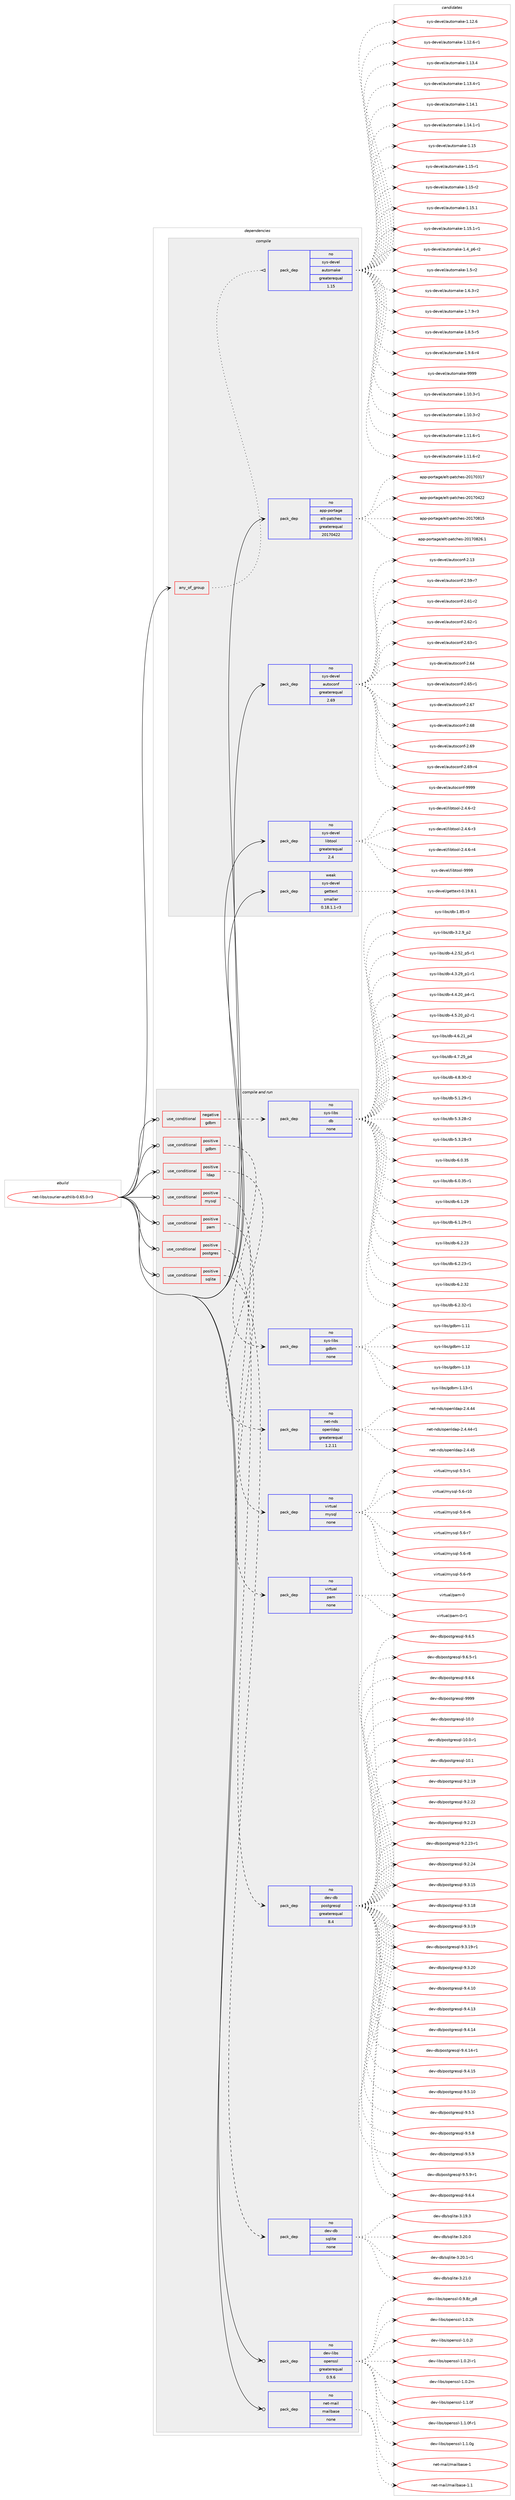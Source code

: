 digraph prolog {

# *************
# Graph options
# *************

newrank=true;
concentrate=true;
compound=true;
graph [rankdir=LR,fontname=Helvetica,fontsize=10,ranksep=1.5];#, ranksep=2.5, nodesep=0.2];
edge  [arrowhead=vee];
node  [fontname=Helvetica,fontsize=10];

# **********
# The ebuild
# **********

subgraph cluster_leftcol {
color=gray;
rank=same;
label=<<i>ebuild</i>>;
id [label="net-libs/courier-authlib-0.65.0-r3", color=red, width=4, href="../net-libs/courier-authlib-0.65.0-r3.svg"];
}

# ****************
# The dependencies
# ****************

subgraph cluster_midcol {
color=gray;
label=<<i>dependencies</i>>;
subgraph cluster_compile {
fillcolor="#eeeeee";
style=filled;
label=<<i>compile</i>>;
subgraph any6713 {
dependency415618 [label=<<TABLE BORDER="0" CELLBORDER="1" CELLSPACING="0" CELLPADDING="4"><TR><TD CELLPADDING="10">any_of_group</TD></TR></TABLE>>, shape=none, color=red];subgraph pack305849 {
dependency415619 [label=<<TABLE BORDER="0" CELLBORDER="1" CELLSPACING="0" CELLPADDING="4" WIDTH="220"><TR><TD ROWSPAN="6" CELLPADDING="30">pack_dep</TD></TR><TR><TD WIDTH="110">no</TD></TR><TR><TD>sys-devel</TD></TR><TR><TD>automake</TD></TR><TR><TD>greaterequal</TD></TR><TR><TD>1.15</TD></TR></TABLE>>, shape=none, color=blue];
}
dependency415618:e -> dependency415619:w [weight=20,style="dotted",arrowhead="oinv"];
}
id:e -> dependency415618:w [weight=20,style="solid",arrowhead="vee"];
subgraph pack305850 {
dependency415620 [label=<<TABLE BORDER="0" CELLBORDER="1" CELLSPACING="0" CELLPADDING="4" WIDTH="220"><TR><TD ROWSPAN="6" CELLPADDING="30">pack_dep</TD></TR><TR><TD WIDTH="110">no</TD></TR><TR><TD>app-portage</TD></TR><TR><TD>elt-patches</TD></TR><TR><TD>greaterequal</TD></TR><TR><TD>20170422</TD></TR></TABLE>>, shape=none, color=blue];
}
id:e -> dependency415620:w [weight=20,style="solid",arrowhead="vee"];
subgraph pack305851 {
dependency415621 [label=<<TABLE BORDER="0" CELLBORDER="1" CELLSPACING="0" CELLPADDING="4" WIDTH="220"><TR><TD ROWSPAN="6" CELLPADDING="30">pack_dep</TD></TR><TR><TD WIDTH="110">no</TD></TR><TR><TD>sys-devel</TD></TR><TR><TD>autoconf</TD></TR><TR><TD>greaterequal</TD></TR><TR><TD>2.69</TD></TR></TABLE>>, shape=none, color=blue];
}
id:e -> dependency415621:w [weight=20,style="solid",arrowhead="vee"];
subgraph pack305852 {
dependency415622 [label=<<TABLE BORDER="0" CELLBORDER="1" CELLSPACING="0" CELLPADDING="4" WIDTH="220"><TR><TD ROWSPAN="6" CELLPADDING="30">pack_dep</TD></TR><TR><TD WIDTH="110">no</TD></TR><TR><TD>sys-devel</TD></TR><TR><TD>libtool</TD></TR><TR><TD>greaterequal</TD></TR><TR><TD>2.4</TD></TR></TABLE>>, shape=none, color=blue];
}
id:e -> dependency415622:w [weight=20,style="solid",arrowhead="vee"];
subgraph pack305853 {
dependency415623 [label=<<TABLE BORDER="0" CELLBORDER="1" CELLSPACING="0" CELLPADDING="4" WIDTH="220"><TR><TD ROWSPAN="6" CELLPADDING="30">pack_dep</TD></TR><TR><TD WIDTH="110">weak</TD></TR><TR><TD>sys-devel</TD></TR><TR><TD>gettext</TD></TR><TR><TD>smaller</TD></TR><TR><TD>0.18.1.1-r3</TD></TR></TABLE>>, shape=none, color=blue];
}
id:e -> dependency415623:w [weight=20,style="solid",arrowhead="vee"];
}
subgraph cluster_compileandrun {
fillcolor="#eeeeee";
style=filled;
label=<<i>compile and run</i>>;
subgraph cond102864 {
dependency415624 [label=<<TABLE BORDER="0" CELLBORDER="1" CELLSPACING="0" CELLPADDING="4"><TR><TD ROWSPAN="3" CELLPADDING="10">use_conditional</TD></TR><TR><TD>negative</TD></TR><TR><TD>gdbm</TD></TR></TABLE>>, shape=none, color=red];
subgraph pack305854 {
dependency415625 [label=<<TABLE BORDER="0" CELLBORDER="1" CELLSPACING="0" CELLPADDING="4" WIDTH="220"><TR><TD ROWSPAN="6" CELLPADDING="30">pack_dep</TD></TR><TR><TD WIDTH="110">no</TD></TR><TR><TD>sys-libs</TD></TR><TR><TD>db</TD></TR><TR><TD>none</TD></TR><TR><TD></TD></TR></TABLE>>, shape=none, color=blue];
}
dependency415624:e -> dependency415625:w [weight=20,style="dashed",arrowhead="vee"];
}
id:e -> dependency415624:w [weight=20,style="solid",arrowhead="odotvee"];
subgraph cond102865 {
dependency415626 [label=<<TABLE BORDER="0" CELLBORDER="1" CELLSPACING="0" CELLPADDING="4"><TR><TD ROWSPAN="3" CELLPADDING="10">use_conditional</TD></TR><TR><TD>positive</TD></TR><TR><TD>gdbm</TD></TR></TABLE>>, shape=none, color=red];
subgraph pack305855 {
dependency415627 [label=<<TABLE BORDER="0" CELLBORDER="1" CELLSPACING="0" CELLPADDING="4" WIDTH="220"><TR><TD ROWSPAN="6" CELLPADDING="30">pack_dep</TD></TR><TR><TD WIDTH="110">no</TD></TR><TR><TD>sys-libs</TD></TR><TR><TD>gdbm</TD></TR><TR><TD>none</TD></TR><TR><TD></TD></TR></TABLE>>, shape=none, color=blue];
}
dependency415626:e -> dependency415627:w [weight=20,style="dashed",arrowhead="vee"];
}
id:e -> dependency415626:w [weight=20,style="solid",arrowhead="odotvee"];
subgraph cond102866 {
dependency415628 [label=<<TABLE BORDER="0" CELLBORDER="1" CELLSPACING="0" CELLPADDING="4"><TR><TD ROWSPAN="3" CELLPADDING="10">use_conditional</TD></TR><TR><TD>positive</TD></TR><TR><TD>ldap</TD></TR></TABLE>>, shape=none, color=red];
subgraph pack305856 {
dependency415629 [label=<<TABLE BORDER="0" CELLBORDER="1" CELLSPACING="0" CELLPADDING="4" WIDTH="220"><TR><TD ROWSPAN="6" CELLPADDING="30">pack_dep</TD></TR><TR><TD WIDTH="110">no</TD></TR><TR><TD>net-nds</TD></TR><TR><TD>openldap</TD></TR><TR><TD>greaterequal</TD></TR><TR><TD>1.2.11</TD></TR></TABLE>>, shape=none, color=blue];
}
dependency415628:e -> dependency415629:w [weight=20,style="dashed",arrowhead="vee"];
}
id:e -> dependency415628:w [weight=20,style="solid",arrowhead="odotvee"];
subgraph cond102867 {
dependency415630 [label=<<TABLE BORDER="0" CELLBORDER="1" CELLSPACING="0" CELLPADDING="4"><TR><TD ROWSPAN="3" CELLPADDING="10">use_conditional</TD></TR><TR><TD>positive</TD></TR><TR><TD>mysql</TD></TR></TABLE>>, shape=none, color=red];
subgraph pack305857 {
dependency415631 [label=<<TABLE BORDER="0" CELLBORDER="1" CELLSPACING="0" CELLPADDING="4" WIDTH="220"><TR><TD ROWSPAN="6" CELLPADDING="30">pack_dep</TD></TR><TR><TD WIDTH="110">no</TD></TR><TR><TD>virtual</TD></TR><TR><TD>mysql</TD></TR><TR><TD>none</TD></TR><TR><TD></TD></TR></TABLE>>, shape=none, color=blue];
}
dependency415630:e -> dependency415631:w [weight=20,style="dashed",arrowhead="vee"];
}
id:e -> dependency415630:w [weight=20,style="solid",arrowhead="odotvee"];
subgraph cond102868 {
dependency415632 [label=<<TABLE BORDER="0" CELLBORDER="1" CELLSPACING="0" CELLPADDING="4"><TR><TD ROWSPAN="3" CELLPADDING="10">use_conditional</TD></TR><TR><TD>positive</TD></TR><TR><TD>pam</TD></TR></TABLE>>, shape=none, color=red];
subgraph pack305858 {
dependency415633 [label=<<TABLE BORDER="0" CELLBORDER="1" CELLSPACING="0" CELLPADDING="4" WIDTH="220"><TR><TD ROWSPAN="6" CELLPADDING="30">pack_dep</TD></TR><TR><TD WIDTH="110">no</TD></TR><TR><TD>virtual</TD></TR><TR><TD>pam</TD></TR><TR><TD>none</TD></TR><TR><TD></TD></TR></TABLE>>, shape=none, color=blue];
}
dependency415632:e -> dependency415633:w [weight=20,style="dashed",arrowhead="vee"];
}
id:e -> dependency415632:w [weight=20,style="solid",arrowhead="odotvee"];
subgraph cond102869 {
dependency415634 [label=<<TABLE BORDER="0" CELLBORDER="1" CELLSPACING="0" CELLPADDING="4"><TR><TD ROWSPAN="3" CELLPADDING="10">use_conditional</TD></TR><TR><TD>positive</TD></TR><TR><TD>postgres</TD></TR></TABLE>>, shape=none, color=red];
subgraph pack305859 {
dependency415635 [label=<<TABLE BORDER="0" CELLBORDER="1" CELLSPACING="0" CELLPADDING="4" WIDTH="220"><TR><TD ROWSPAN="6" CELLPADDING="30">pack_dep</TD></TR><TR><TD WIDTH="110">no</TD></TR><TR><TD>dev-db</TD></TR><TR><TD>postgresql</TD></TR><TR><TD>greaterequal</TD></TR><TR><TD>8.4</TD></TR></TABLE>>, shape=none, color=blue];
}
dependency415634:e -> dependency415635:w [weight=20,style="dashed",arrowhead="vee"];
}
id:e -> dependency415634:w [weight=20,style="solid",arrowhead="odotvee"];
subgraph cond102870 {
dependency415636 [label=<<TABLE BORDER="0" CELLBORDER="1" CELLSPACING="0" CELLPADDING="4"><TR><TD ROWSPAN="3" CELLPADDING="10">use_conditional</TD></TR><TR><TD>positive</TD></TR><TR><TD>sqlite</TD></TR></TABLE>>, shape=none, color=red];
subgraph pack305860 {
dependency415637 [label=<<TABLE BORDER="0" CELLBORDER="1" CELLSPACING="0" CELLPADDING="4" WIDTH="220"><TR><TD ROWSPAN="6" CELLPADDING="30">pack_dep</TD></TR><TR><TD WIDTH="110">no</TD></TR><TR><TD>dev-db</TD></TR><TR><TD>sqlite</TD></TR><TR><TD>none</TD></TR><TR><TD></TD></TR></TABLE>>, shape=none, color=blue];
}
dependency415636:e -> dependency415637:w [weight=20,style="dashed",arrowhead="vee"];
}
id:e -> dependency415636:w [weight=20,style="solid",arrowhead="odotvee"];
subgraph pack305861 {
dependency415638 [label=<<TABLE BORDER="0" CELLBORDER="1" CELLSPACING="0" CELLPADDING="4" WIDTH="220"><TR><TD ROWSPAN="6" CELLPADDING="30">pack_dep</TD></TR><TR><TD WIDTH="110">no</TD></TR><TR><TD>dev-libs</TD></TR><TR><TD>openssl</TD></TR><TR><TD>greaterequal</TD></TR><TR><TD>0.9.6</TD></TR></TABLE>>, shape=none, color=blue];
}
id:e -> dependency415638:w [weight=20,style="solid",arrowhead="odotvee"];
subgraph pack305862 {
dependency415639 [label=<<TABLE BORDER="0" CELLBORDER="1" CELLSPACING="0" CELLPADDING="4" WIDTH="220"><TR><TD ROWSPAN="6" CELLPADDING="30">pack_dep</TD></TR><TR><TD WIDTH="110">no</TD></TR><TR><TD>net-mail</TD></TR><TR><TD>mailbase</TD></TR><TR><TD>none</TD></TR><TR><TD></TD></TR></TABLE>>, shape=none, color=blue];
}
id:e -> dependency415639:w [weight=20,style="solid",arrowhead="odotvee"];
}
subgraph cluster_run {
fillcolor="#eeeeee";
style=filled;
label=<<i>run</i>>;
}
}

# **************
# The candidates
# **************

subgraph cluster_choices {
rank=same;
color=gray;
label=<<i>candidates</i>>;

subgraph choice305849 {
color=black;
nodesep=1;
choice11512111545100101118101108479711711611110997107101454946494846514511449 [label="sys-devel/automake-1.10.3-r1", color=red, width=4,href="../sys-devel/automake-1.10.3-r1.svg"];
choice11512111545100101118101108479711711611110997107101454946494846514511450 [label="sys-devel/automake-1.10.3-r2", color=red, width=4,href="../sys-devel/automake-1.10.3-r2.svg"];
choice11512111545100101118101108479711711611110997107101454946494946544511449 [label="sys-devel/automake-1.11.6-r1", color=red, width=4,href="../sys-devel/automake-1.11.6-r1.svg"];
choice11512111545100101118101108479711711611110997107101454946494946544511450 [label="sys-devel/automake-1.11.6-r2", color=red, width=4,href="../sys-devel/automake-1.11.6-r2.svg"];
choice1151211154510010111810110847971171161111099710710145494649504654 [label="sys-devel/automake-1.12.6", color=red, width=4,href="../sys-devel/automake-1.12.6.svg"];
choice11512111545100101118101108479711711611110997107101454946495046544511449 [label="sys-devel/automake-1.12.6-r1", color=red, width=4,href="../sys-devel/automake-1.12.6-r1.svg"];
choice1151211154510010111810110847971171161111099710710145494649514652 [label="sys-devel/automake-1.13.4", color=red, width=4,href="../sys-devel/automake-1.13.4.svg"];
choice11512111545100101118101108479711711611110997107101454946495146524511449 [label="sys-devel/automake-1.13.4-r1", color=red, width=4,href="../sys-devel/automake-1.13.4-r1.svg"];
choice1151211154510010111810110847971171161111099710710145494649524649 [label="sys-devel/automake-1.14.1", color=red, width=4,href="../sys-devel/automake-1.14.1.svg"];
choice11512111545100101118101108479711711611110997107101454946495246494511449 [label="sys-devel/automake-1.14.1-r1", color=red, width=4,href="../sys-devel/automake-1.14.1-r1.svg"];
choice115121115451001011181011084797117116111109971071014549464953 [label="sys-devel/automake-1.15", color=red, width=4,href="../sys-devel/automake-1.15.svg"];
choice1151211154510010111810110847971171161111099710710145494649534511449 [label="sys-devel/automake-1.15-r1", color=red, width=4,href="../sys-devel/automake-1.15-r1.svg"];
choice1151211154510010111810110847971171161111099710710145494649534511450 [label="sys-devel/automake-1.15-r2", color=red, width=4,href="../sys-devel/automake-1.15-r2.svg"];
choice1151211154510010111810110847971171161111099710710145494649534649 [label="sys-devel/automake-1.15.1", color=red, width=4,href="../sys-devel/automake-1.15.1.svg"];
choice11512111545100101118101108479711711611110997107101454946495346494511449 [label="sys-devel/automake-1.15.1-r1", color=red, width=4,href="../sys-devel/automake-1.15.1-r1.svg"];
choice115121115451001011181011084797117116111109971071014549465295112544511450 [label="sys-devel/automake-1.4_p6-r2", color=red, width=4,href="../sys-devel/automake-1.4_p6-r2.svg"];
choice11512111545100101118101108479711711611110997107101454946534511450 [label="sys-devel/automake-1.5-r2", color=red, width=4,href="../sys-devel/automake-1.5-r2.svg"];
choice115121115451001011181011084797117116111109971071014549465446514511450 [label="sys-devel/automake-1.6.3-r2", color=red, width=4,href="../sys-devel/automake-1.6.3-r2.svg"];
choice115121115451001011181011084797117116111109971071014549465546574511451 [label="sys-devel/automake-1.7.9-r3", color=red, width=4,href="../sys-devel/automake-1.7.9-r3.svg"];
choice115121115451001011181011084797117116111109971071014549465646534511453 [label="sys-devel/automake-1.8.5-r5", color=red, width=4,href="../sys-devel/automake-1.8.5-r5.svg"];
choice115121115451001011181011084797117116111109971071014549465746544511452 [label="sys-devel/automake-1.9.6-r4", color=red, width=4,href="../sys-devel/automake-1.9.6-r4.svg"];
choice115121115451001011181011084797117116111109971071014557575757 [label="sys-devel/automake-9999", color=red, width=4,href="../sys-devel/automake-9999.svg"];
dependency415619:e -> choice11512111545100101118101108479711711611110997107101454946494846514511449:w [style=dotted,weight="100"];
dependency415619:e -> choice11512111545100101118101108479711711611110997107101454946494846514511450:w [style=dotted,weight="100"];
dependency415619:e -> choice11512111545100101118101108479711711611110997107101454946494946544511449:w [style=dotted,weight="100"];
dependency415619:e -> choice11512111545100101118101108479711711611110997107101454946494946544511450:w [style=dotted,weight="100"];
dependency415619:e -> choice1151211154510010111810110847971171161111099710710145494649504654:w [style=dotted,weight="100"];
dependency415619:e -> choice11512111545100101118101108479711711611110997107101454946495046544511449:w [style=dotted,weight="100"];
dependency415619:e -> choice1151211154510010111810110847971171161111099710710145494649514652:w [style=dotted,weight="100"];
dependency415619:e -> choice11512111545100101118101108479711711611110997107101454946495146524511449:w [style=dotted,weight="100"];
dependency415619:e -> choice1151211154510010111810110847971171161111099710710145494649524649:w [style=dotted,weight="100"];
dependency415619:e -> choice11512111545100101118101108479711711611110997107101454946495246494511449:w [style=dotted,weight="100"];
dependency415619:e -> choice115121115451001011181011084797117116111109971071014549464953:w [style=dotted,weight="100"];
dependency415619:e -> choice1151211154510010111810110847971171161111099710710145494649534511449:w [style=dotted,weight="100"];
dependency415619:e -> choice1151211154510010111810110847971171161111099710710145494649534511450:w [style=dotted,weight="100"];
dependency415619:e -> choice1151211154510010111810110847971171161111099710710145494649534649:w [style=dotted,weight="100"];
dependency415619:e -> choice11512111545100101118101108479711711611110997107101454946495346494511449:w [style=dotted,weight="100"];
dependency415619:e -> choice115121115451001011181011084797117116111109971071014549465295112544511450:w [style=dotted,weight="100"];
dependency415619:e -> choice11512111545100101118101108479711711611110997107101454946534511450:w [style=dotted,weight="100"];
dependency415619:e -> choice115121115451001011181011084797117116111109971071014549465446514511450:w [style=dotted,weight="100"];
dependency415619:e -> choice115121115451001011181011084797117116111109971071014549465546574511451:w [style=dotted,weight="100"];
dependency415619:e -> choice115121115451001011181011084797117116111109971071014549465646534511453:w [style=dotted,weight="100"];
dependency415619:e -> choice115121115451001011181011084797117116111109971071014549465746544511452:w [style=dotted,weight="100"];
dependency415619:e -> choice115121115451001011181011084797117116111109971071014557575757:w [style=dotted,weight="100"];
}
subgraph choice305850 {
color=black;
nodesep=1;
choice97112112451121111141169710310147101108116451129711699104101115455048495548514955 [label="app-portage/elt-patches-20170317", color=red, width=4,href="../app-portage/elt-patches-20170317.svg"];
choice97112112451121111141169710310147101108116451129711699104101115455048495548525050 [label="app-portage/elt-patches-20170422", color=red, width=4,href="../app-portage/elt-patches-20170422.svg"];
choice97112112451121111141169710310147101108116451129711699104101115455048495548564953 [label="app-portage/elt-patches-20170815", color=red, width=4,href="../app-portage/elt-patches-20170815.svg"];
choice971121124511211111411697103101471011081164511297116991041011154550484955485650544649 [label="app-portage/elt-patches-20170826.1", color=red, width=4,href="../app-portage/elt-patches-20170826.1.svg"];
dependency415620:e -> choice97112112451121111141169710310147101108116451129711699104101115455048495548514955:w [style=dotted,weight="100"];
dependency415620:e -> choice97112112451121111141169710310147101108116451129711699104101115455048495548525050:w [style=dotted,weight="100"];
dependency415620:e -> choice97112112451121111141169710310147101108116451129711699104101115455048495548564953:w [style=dotted,weight="100"];
dependency415620:e -> choice971121124511211111411697103101471011081164511297116991041011154550484955485650544649:w [style=dotted,weight="100"];
}
subgraph choice305851 {
color=black;
nodesep=1;
choice115121115451001011181011084797117116111991111101024550464951 [label="sys-devel/autoconf-2.13", color=red, width=4,href="../sys-devel/autoconf-2.13.svg"];
choice1151211154510010111810110847971171161119911111010245504653574511455 [label="sys-devel/autoconf-2.59-r7", color=red, width=4,href="../sys-devel/autoconf-2.59-r7.svg"];
choice1151211154510010111810110847971171161119911111010245504654494511450 [label="sys-devel/autoconf-2.61-r2", color=red, width=4,href="../sys-devel/autoconf-2.61-r2.svg"];
choice1151211154510010111810110847971171161119911111010245504654504511449 [label="sys-devel/autoconf-2.62-r1", color=red, width=4,href="../sys-devel/autoconf-2.62-r1.svg"];
choice1151211154510010111810110847971171161119911111010245504654514511449 [label="sys-devel/autoconf-2.63-r1", color=red, width=4,href="../sys-devel/autoconf-2.63-r1.svg"];
choice115121115451001011181011084797117116111991111101024550465452 [label="sys-devel/autoconf-2.64", color=red, width=4,href="../sys-devel/autoconf-2.64.svg"];
choice1151211154510010111810110847971171161119911111010245504654534511449 [label="sys-devel/autoconf-2.65-r1", color=red, width=4,href="../sys-devel/autoconf-2.65-r1.svg"];
choice115121115451001011181011084797117116111991111101024550465455 [label="sys-devel/autoconf-2.67", color=red, width=4,href="../sys-devel/autoconf-2.67.svg"];
choice115121115451001011181011084797117116111991111101024550465456 [label="sys-devel/autoconf-2.68", color=red, width=4,href="../sys-devel/autoconf-2.68.svg"];
choice115121115451001011181011084797117116111991111101024550465457 [label="sys-devel/autoconf-2.69", color=red, width=4,href="../sys-devel/autoconf-2.69.svg"];
choice1151211154510010111810110847971171161119911111010245504654574511452 [label="sys-devel/autoconf-2.69-r4", color=red, width=4,href="../sys-devel/autoconf-2.69-r4.svg"];
choice115121115451001011181011084797117116111991111101024557575757 [label="sys-devel/autoconf-9999", color=red, width=4,href="../sys-devel/autoconf-9999.svg"];
dependency415621:e -> choice115121115451001011181011084797117116111991111101024550464951:w [style=dotted,weight="100"];
dependency415621:e -> choice1151211154510010111810110847971171161119911111010245504653574511455:w [style=dotted,weight="100"];
dependency415621:e -> choice1151211154510010111810110847971171161119911111010245504654494511450:w [style=dotted,weight="100"];
dependency415621:e -> choice1151211154510010111810110847971171161119911111010245504654504511449:w [style=dotted,weight="100"];
dependency415621:e -> choice1151211154510010111810110847971171161119911111010245504654514511449:w [style=dotted,weight="100"];
dependency415621:e -> choice115121115451001011181011084797117116111991111101024550465452:w [style=dotted,weight="100"];
dependency415621:e -> choice1151211154510010111810110847971171161119911111010245504654534511449:w [style=dotted,weight="100"];
dependency415621:e -> choice115121115451001011181011084797117116111991111101024550465455:w [style=dotted,weight="100"];
dependency415621:e -> choice115121115451001011181011084797117116111991111101024550465456:w [style=dotted,weight="100"];
dependency415621:e -> choice115121115451001011181011084797117116111991111101024550465457:w [style=dotted,weight="100"];
dependency415621:e -> choice1151211154510010111810110847971171161119911111010245504654574511452:w [style=dotted,weight="100"];
dependency415621:e -> choice115121115451001011181011084797117116111991111101024557575757:w [style=dotted,weight="100"];
}
subgraph choice305852 {
color=black;
nodesep=1;
choice1151211154510010111810110847108105981161111111084550465246544511450 [label="sys-devel/libtool-2.4.6-r2", color=red, width=4,href="../sys-devel/libtool-2.4.6-r2.svg"];
choice1151211154510010111810110847108105981161111111084550465246544511451 [label="sys-devel/libtool-2.4.6-r3", color=red, width=4,href="../sys-devel/libtool-2.4.6-r3.svg"];
choice1151211154510010111810110847108105981161111111084550465246544511452 [label="sys-devel/libtool-2.4.6-r4", color=red, width=4,href="../sys-devel/libtool-2.4.6-r4.svg"];
choice1151211154510010111810110847108105981161111111084557575757 [label="sys-devel/libtool-9999", color=red, width=4,href="../sys-devel/libtool-9999.svg"];
dependency415622:e -> choice1151211154510010111810110847108105981161111111084550465246544511450:w [style=dotted,weight="100"];
dependency415622:e -> choice1151211154510010111810110847108105981161111111084550465246544511451:w [style=dotted,weight="100"];
dependency415622:e -> choice1151211154510010111810110847108105981161111111084550465246544511452:w [style=dotted,weight="100"];
dependency415622:e -> choice1151211154510010111810110847108105981161111111084557575757:w [style=dotted,weight="100"];
}
subgraph choice305853 {
color=black;
nodesep=1;
choice1151211154510010111810110847103101116116101120116454846495746564649 [label="sys-devel/gettext-0.19.8.1", color=red, width=4,href="../sys-devel/gettext-0.19.8.1.svg"];
dependency415623:e -> choice1151211154510010111810110847103101116116101120116454846495746564649:w [style=dotted,weight="100"];
}
subgraph choice305854 {
color=black;
nodesep=1;
choice1151211154510810598115471009845494656534511451 [label="sys-libs/db-1.85-r3", color=red, width=4,href="../sys-libs/db-1.85-r3.svg"];
choice115121115451081059811547100984551465046579511250 [label="sys-libs/db-3.2.9_p2", color=red, width=4,href="../sys-libs/db-3.2.9_p2.svg"];
choice115121115451081059811547100984552465046535095112534511449 [label="sys-libs/db-4.2.52_p5-r1", color=red, width=4,href="../sys-libs/db-4.2.52_p5-r1.svg"];
choice115121115451081059811547100984552465146505795112494511449 [label="sys-libs/db-4.3.29_p1-r1", color=red, width=4,href="../sys-libs/db-4.3.29_p1-r1.svg"];
choice115121115451081059811547100984552465246504895112524511449 [label="sys-libs/db-4.4.20_p4-r1", color=red, width=4,href="../sys-libs/db-4.4.20_p4-r1.svg"];
choice115121115451081059811547100984552465346504895112504511449 [label="sys-libs/db-4.5.20_p2-r1", color=red, width=4,href="../sys-libs/db-4.5.20_p2-r1.svg"];
choice11512111545108105981154710098455246544650499511252 [label="sys-libs/db-4.6.21_p4", color=red, width=4,href="../sys-libs/db-4.6.21_p4.svg"];
choice11512111545108105981154710098455246554650539511252 [label="sys-libs/db-4.7.25_p4", color=red, width=4,href="../sys-libs/db-4.7.25_p4.svg"];
choice11512111545108105981154710098455246564651484511450 [label="sys-libs/db-4.8.30-r2", color=red, width=4,href="../sys-libs/db-4.8.30-r2.svg"];
choice11512111545108105981154710098455346494650574511449 [label="sys-libs/db-5.1.29-r1", color=red, width=4,href="../sys-libs/db-5.1.29-r1.svg"];
choice11512111545108105981154710098455346514650564511450 [label="sys-libs/db-5.3.28-r2", color=red, width=4,href="../sys-libs/db-5.3.28-r2.svg"];
choice11512111545108105981154710098455346514650564511451 [label="sys-libs/db-5.3.28-r3", color=red, width=4,href="../sys-libs/db-5.3.28-r3.svg"];
choice1151211154510810598115471009845544648465153 [label="sys-libs/db-6.0.35", color=red, width=4,href="../sys-libs/db-6.0.35.svg"];
choice11512111545108105981154710098455446484651534511449 [label="sys-libs/db-6.0.35-r1", color=red, width=4,href="../sys-libs/db-6.0.35-r1.svg"];
choice1151211154510810598115471009845544649465057 [label="sys-libs/db-6.1.29", color=red, width=4,href="../sys-libs/db-6.1.29.svg"];
choice11512111545108105981154710098455446494650574511449 [label="sys-libs/db-6.1.29-r1", color=red, width=4,href="../sys-libs/db-6.1.29-r1.svg"];
choice1151211154510810598115471009845544650465051 [label="sys-libs/db-6.2.23", color=red, width=4,href="../sys-libs/db-6.2.23.svg"];
choice11512111545108105981154710098455446504650514511449 [label="sys-libs/db-6.2.23-r1", color=red, width=4,href="../sys-libs/db-6.2.23-r1.svg"];
choice1151211154510810598115471009845544650465150 [label="sys-libs/db-6.2.32", color=red, width=4,href="../sys-libs/db-6.2.32.svg"];
choice11512111545108105981154710098455446504651504511449 [label="sys-libs/db-6.2.32-r1", color=red, width=4,href="../sys-libs/db-6.2.32-r1.svg"];
dependency415625:e -> choice1151211154510810598115471009845494656534511451:w [style=dotted,weight="100"];
dependency415625:e -> choice115121115451081059811547100984551465046579511250:w [style=dotted,weight="100"];
dependency415625:e -> choice115121115451081059811547100984552465046535095112534511449:w [style=dotted,weight="100"];
dependency415625:e -> choice115121115451081059811547100984552465146505795112494511449:w [style=dotted,weight="100"];
dependency415625:e -> choice115121115451081059811547100984552465246504895112524511449:w [style=dotted,weight="100"];
dependency415625:e -> choice115121115451081059811547100984552465346504895112504511449:w [style=dotted,weight="100"];
dependency415625:e -> choice11512111545108105981154710098455246544650499511252:w [style=dotted,weight="100"];
dependency415625:e -> choice11512111545108105981154710098455246554650539511252:w [style=dotted,weight="100"];
dependency415625:e -> choice11512111545108105981154710098455246564651484511450:w [style=dotted,weight="100"];
dependency415625:e -> choice11512111545108105981154710098455346494650574511449:w [style=dotted,weight="100"];
dependency415625:e -> choice11512111545108105981154710098455346514650564511450:w [style=dotted,weight="100"];
dependency415625:e -> choice11512111545108105981154710098455346514650564511451:w [style=dotted,weight="100"];
dependency415625:e -> choice1151211154510810598115471009845544648465153:w [style=dotted,weight="100"];
dependency415625:e -> choice11512111545108105981154710098455446484651534511449:w [style=dotted,weight="100"];
dependency415625:e -> choice1151211154510810598115471009845544649465057:w [style=dotted,weight="100"];
dependency415625:e -> choice11512111545108105981154710098455446494650574511449:w [style=dotted,weight="100"];
dependency415625:e -> choice1151211154510810598115471009845544650465051:w [style=dotted,weight="100"];
dependency415625:e -> choice11512111545108105981154710098455446504650514511449:w [style=dotted,weight="100"];
dependency415625:e -> choice1151211154510810598115471009845544650465150:w [style=dotted,weight="100"];
dependency415625:e -> choice11512111545108105981154710098455446504651504511449:w [style=dotted,weight="100"];
}
subgraph choice305855 {
color=black;
nodesep=1;
choice115121115451081059811547103100981094549464949 [label="sys-libs/gdbm-1.11", color=red, width=4,href="../sys-libs/gdbm-1.11.svg"];
choice115121115451081059811547103100981094549464950 [label="sys-libs/gdbm-1.12", color=red, width=4,href="../sys-libs/gdbm-1.12.svg"];
choice115121115451081059811547103100981094549464951 [label="sys-libs/gdbm-1.13", color=red, width=4,href="../sys-libs/gdbm-1.13.svg"];
choice1151211154510810598115471031009810945494649514511449 [label="sys-libs/gdbm-1.13-r1", color=red, width=4,href="../sys-libs/gdbm-1.13-r1.svg"];
dependency415627:e -> choice115121115451081059811547103100981094549464949:w [style=dotted,weight="100"];
dependency415627:e -> choice115121115451081059811547103100981094549464950:w [style=dotted,weight="100"];
dependency415627:e -> choice115121115451081059811547103100981094549464951:w [style=dotted,weight="100"];
dependency415627:e -> choice1151211154510810598115471031009810945494649514511449:w [style=dotted,weight="100"];
}
subgraph choice305856 {
color=black;
nodesep=1;
choice11010111645110100115471111121011101081009711245504652465252 [label="net-nds/openldap-2.4.44", color=red, width=4,href="../net-nds/openldap-2.4.44.svg"];
choice110101116451101001154711111210111010810097112455046524652524511449 [label="net-nds/openldap-2.4.44-r1", color=red, width=4,href="../net-nds/openldap-2.4.44-r1.svg"];
choice11010111645110100115471111121011101081009711245504652465253 [label="net-nds/openldap-2.4.45", color=red, width=4,href="../net-nds/openldap-2.4.45.svg"];
dependency415629:e -> choice11010111645110100115471111121011101081009711245504652465252:w [style=dotted,weight="100"];
dependency415629:e -> choice110101116451101001154711111210111010810097112455046524652524511449:w [style=dotted,weight="100"];
dependency415629:e -> choice11010111645110100115471111121011101081009711245504652465253:w [style=dotted,weight="100"];
}
subgraph choice305857 {
color=black;
nodesep=1;
choice1181051141161179710847109121115113108455346534511449 [label="virtual/mysql-5.5-r1", color=red, width=4,href="../virtual/mysql-5.5-r1.svg"];
choice118105114116117971084710912111511310845534654451144948 [label="virtual/mysql-5.6-r10", color=red, width=4,href="../virtual/mysql-5.6-r10.svg"];
choice1181051141161179710847109121115113108455346544511454 [label="virtual/mysql-5.6-r6", color=red, width=4,href="../virtual/mysql-5.6-r6.svg"];
choice1181051141161179710847109121115113108455346544511455 [label="virtual/mysql-5.6-r7", color=red, width=4,href="../virtual/mysql-5.6-r7.svg"];
choice1181051141161179710847109121115113108455346544511456 [label="virtual/mysql-5.6-r8", color=red, width=4,href="../virtual/mysql-5.6-r8.svg"];
choice1181051141161179710847109121115113108455346544511457 [label="virtual/mysql-5.6-r9", color=red, width=4,href="../virtual/mysql-5.6-r9.svg"];
dependency415631:e -> choice1181051141161179710847109121115113108455346534511449:w [style=dotted,weight="100"];
dependency415631:e -> choice118105114116117971084710912111511310845534654451144948:w [style=dotted,weight="100"];
dependency415631:e -> choice1181051141161179710847109121115113108455346544511454:w [style=dotted,weight="100"];
dependency415631:e -> choice1181051141161179710847109121115113108455346544511455:w [style=dotted,weight="100"];
dependency415631:e -> choice1181051141161179710847109121115113108455346544511456:w [style=dotted,weight="100"];
dependency415631:e -> choice1181051141161179710847109121115113108455346544511457:w [style=dotted,weight="100"];
}
subgraph choice305858 {
color=black;
nodesep=1;
choice1181051141161179710847112971094548 [label="virtual/pam-0", color=red, width=4,href="../virtual/pam-0.svg"];
choice11810511411611797108471129710945484511449 [label="virtual/pam-0-r1", color=red, width=4,href="../virtual/pam-0-r1.svg"];
dependency415633:e -> choice1181051141161179710847112971094548:w [style=dotted,weight="100"];
dependency415633:e -> choice11810511411611797108471129710945484511449:w [style=dotted,weight="100"];
}
subgraph choice305859 {
color=black;
nodesep=1;
choice1001011184510098471121111151161031141011151131084549484648 [label="dev-db/postgresql-10.0", color=red, width=4,href="../dev-db/postgresql-10.0.svg"];
choice10010111845100984711211111511610311410111511310845494846484511449 [label="dev-db/postgresql-10.0-r1", color=red, width=4,href="../dev-db/postgresql-10.0-r1.svg"];
choice1001011184510098471121111151161031141011151131084549484649 [label="dev-db/postgresql-10.1", color=red, width=4,href="../dev-db/postgresql-10.1.svg"];
choice10010111845100984711211111511610311410111511310845574650464957 [label="dev-db/postgresql-9.2.19", color=red, width=4,href="../dev-db/postgresql-9.2.19.svg"];
choice10010111845100984711211111511610311410111511310845574650465050 [label="dev-db/postgresql-9.2.22", color=red, width=4,href="../dev-db/postgresql-9.2.22.svg"];
choice10010111845100984711211111511610311410111511310845574650465051 [label="dev-db/postgresql-9.2.23", color=red, width=4,href="../dev-db/postgresql-9.2.23.svg"];
choice100101118451009847112111115116103114101115113108455746504650514511449 [label="dev-db/postgresql-9.2.23-r1", color=red, width=4,href="../dev-db/postgresql-9.2.23-r1.svg"];
choice10010111845100984711211111511610311410111511310845574650465052 [label="dev-db/postgresql-9.2.24", color=red, width=4,href="../dev-db/postgresql-9.2.24.svg"];
choice10010111845100984711211111511610311410111511310845574651464953 [label="dev-db/postgresql-9.3.15", color=red, width=4,href="../dev-db/postgresql-9.3.15.svg"];
choice10010111845100984711211111511610311410111511310845574651464956 [label="dev-db/postgresql-9.3.18", color=red, width=4,href="../dev-db/postgresql-9.3.18.svg"];
choice10010111845100984711211111511610311410111511310845574651464957 [label="dev-db/postgresql-9.3.19", color=red, width=4,href="../dev-db/postgresql-9.3.19.svg"];
choice100101118451009847112111115116103114101115113108455746514649574511449 [label="dev-db/postgresql-9.3.19-r1", color=red, width=4,href="../dev-db/postgresql-9.3.19-r1.svg"];
choice10010111845100984711211111511610311410111511310845574651465048 [label="dev-db/postgresql-9.3.20", color=red, width=4,href="../dev-db/postgresql-9.3.20.svg"];
choice10010111845100984711211111511610311410111511310845574652464948 [label="dev-db/postgresql-9.4.10", color=red, width=4,href="../dev-db/postgresql-9.4.10.svg"];
choice10010111845100984711211111511610311410111511310845574652464951 [label="dev-db/postgresql-9.4.13", color=red, width=4,href="../dev-db/postgresql-9.4.13.svg"];
choice10010111845100984711211111511610311410111511310845574652464952 [label="dev-db/postgresql-9.4.14", color=red, width=4,href="../dev-db/postgresql-9.4.14.svg"];
choice100101118451009847112111115116103114101115113108455746524649524511449 [label="dev-db/postgresql-9.4.14-r1", color=red, width=4,href="../dev-db/postgresql-9.4.14-r1.svg"];
choice10010111845100984711211111511610311410111511310845574652464953 [label="dev-db/postgresql-9.4.15", color=red, width=4,href="../dev-db/postgresql-9.4.15.svg"];
choice10010111845100984711211111511610311410111511310845574653464948 [label="dev-db/postgresql-9.5.10", color=red, width=4,href="../dev-db/postgresql-9.5.10.svg"];
choice100101118451009847112111115116103114101115113108455746534653 [label="dev-db/postgresql-9.5.5", color=red, width=4,href="../dev-db/postgresql-9.5.5.svg"];
choice100101118451009847112111115116103114101115113108455746534656 [label="dev-db/postgresql-9.5.8", color=red, width=4,href="../dev-db/postgresql-9.5.8.svg"];
choice100101118451009847112111115116103114101115113108455746534657 [label="dev-db/postgresql-9.5.9", color=red, width=4,href="../dev-db/postgresql-9.5.9.svg"];
choice1001011184510098471121111151161031141011151131084557465346574511449 [label="dev-db/postgresql-9.5.9-r1", color=red, width=4,href="../dev-db/postgresql-9.5.9-r1.svg"];
choice100101118451009847112111115116103114101115113108455746544652 [label="dev-db/postgresql-9.6.4", color=red, width=4,href="../dev-db/postgresql-9.6.4.svg"];
choice100101118451009847112111115116103114101115113108455746544653 [label="dev-db/postgresql-9.6.5", color=red, width=4,href="../dev-db/postgresql-9.6.5.svg"];
choice1001011184510098471121111151161031141011151131084557465446534511449 [label="dev-db/postgresql-9.6.5-r1", color=red, width=4,href="../dev-db/postgresql-9.6.5-r1.svg"];
choice100101118451009847112111115116103114101115113108455746544654 [label="dev-db/postgresql-9.6.6", color=red, width=4,href="../dev-db/postgresql-9.6.6.svg"];
choice1001011184510098471121111151161031141011151131084557575757 [label="dev-db/postgresql-9999", color=red, width=4,href="../dev-db/postgresql-9999.svg"];
dependency415635:e -> choice1001011184510098471121111151161031141011151131084549484648:w [style=dotted,weight="100"];
dependency415635:e -> choice10010111845100984711211111511610311410111511310845494846484511449:w [style=dotted,weight="100"];
dependency415635:e -> choice1001011184510098471121111151161031141011151131084549484649:w [style=dotted,weight="100"];
dependency415635:e -> choice10010111845100984711211111511610311410111511310845574650464957:w [style=dotted,weight="100"];
dependency415635:e -> choice10010111845100984711211111511610311410111511310845574650465050:w [style=dotted,weight="100"];
dependency415635:e -> choice10010111845100984711211111511610311410111511310845574650465051:w [style=dotted,weight="100"];
dependency415635:e -> choice100101118451009847112111115116103114101115113108455746504650514511449:w [style=dotted,weight="100"];
dependency415635:e -> choice10010111845100984711211111511610311410111511310845574650465052:w [style=dotted,weight="100"];
dependency415635:e -> choice10010111845100984711211111511610311410111511310845574651464953:w [style=dotted,weight="100"];
dependency415635:e -> choice10010111845100984711211111511610311410111511310845574651464956:w [style=dotted,weight="100"];
dependency415635:e -> choice10010111845100984711211111511610311410111511310845574651464957:w [style=dotted,weight="100"];
dependency415635:e -> choice100101118451009847112111115116103114101115113108455746514649574511449:w [style=dotted,weight="100"];
dependency415635:e -> choice10010111845100984711211111511610311410111511310845574651465048:w [style=dotted,weight="100"];
dependency415635:e -> choice10010111845100984711211111511610311410111511310845574652464948:w [style=dotted,weight="100"];
dependency415635:e -> choice10010111845100984711211111511610311410111511310845574652464951:w [style=dotted,weight="100"];
dependency415635:e -> choice10010111845100984711211111511610311410111511310845574652464952:w [style=dotted,weight="100"];
dependency415635:e -> choice100101118451009847112111115116103114101115113108455746524649524511449:w [style=dotted,weight="100"];
dependency415635:e -> choice10010111845100984711211111511610311410111511310845574652464953:w [style=dotted,weight="100"];
dependency415635:e -> choice10010111845100984711211111511610311410111511310845574653464948:w [style=dotted,weight="100"];
dependency415635:e -> choice100101118451009847112111115116103114101115113108455746534653:w [style=dotted,weight="100"];
dependency415635:e -> choice100101118451009847112111115116103114101115113108455746534656:w [style=dotted,weight="100"];
dependency415635:e -> choice100101118451009847112111115116103114101115113108455746534657:w [style=dotted,weight="100"];
dependency415635:e -> choice1001011184510098471121111151161031141011151131084557465346574511449:w [style=dotted,weight="100"];
dependency415635:e -> choice100101118451009847112111115116103114101115113108455746544652:w [style=dotted,weight="100"];
dependency415635:e -> choice100101118451009847112111115116103114101115113108455746544653:w [style=dotted,weight="100"];
dependency415635:e -> choice1001011184510098471121111151161031141011151131084557465446534511449:w [style=dotted,weight="100"];
dependency415635:e -> choice100101118451009847112111115116103114101115113108455746544654:w [style=dotted,weight="100"];
dependency415635:e -> choice1001011184510098471121111151161031141011151131084557575757:w [style=dotted,weight="100"];
}
subgraph choice305860 {
color=black;
nodesep=1;
choice10010111845100984711511310810511610145514649574651 [label="dev-db/sqlite-3.19.3", color=red, width=4,href="../dev-db/sqlite-3.19.3.svg"];
choice10010111845100984711511310810511610145514650484648 [label="dev-db/sqlite-3.20.0", color=red, width=4,href="../dev-db/sqlite-3.20.0.svg"];
choice100101118451009847115113108105116101455146504846494511449 [label="dev-db/sqlite-3.20.1-r1", color=red, width=4,href="../dev-db/sqlite-3.20.1-r1.svg"];
choice10010111845100984711511310810511610145514650494648 [label="dev-db/sqlite-3.21.0", color=red, width=4,href="../dev-db/sqlite-3.21.0.svg"];
dependency415637:e -> choice10010111845100984711511310810511610145514649574651:w [style=dotted,weight="100"];
dependency415637:e -> choice10010111845100984711511310810511610145514650484648:w [style=dotted,weight="100"];
dependency415637:e -> choice100101118451009847115113108105116101455146504846494511449:w [style=dotted,weight="100"];
dependency415637:e -> choice10010111845100984711511310810511610145514650494648:w [style=dotted,weight="100"];
}
subgraph choice305861 {
color=black;
nodesep=1;
choice1001011184510810598115471111121011101151151084548465746561229511256 [label="dev-libs/openssl-0.9.8z_p8", color=red, width=4,href="../dev-libs/openssl-0.9.8z_p8.svg"];
choice100101118451081059811547111112101110115115108454946484650107 [label="dev-libs/openssl-1.0.2k", color=red, width=4,href="../dev-libs/openssl-1.0.2k.svg"];
choice100101118451081059811547111112101110115115108454946484650108 [label="dev-libs/openssl-1.0.2l", color=red, width=4,href="../dev-libs/openssl-1.0.2l.svg"];
choice1001011184510810598115471111121011101151151084549464846501084511449 [label="dev-libs/openssl-1.0.2l-r1", color=red, width=4,href="../dev-libs/openssl-1.0.2l-r1.svg"];
choice100101118451081059811547111112101110115115108454946484650109 [label="dev-libs/openssl-1.0.2m", color=red, width=4,href="../dev-libs/openssl-1.0.2m.svg"];
choice100101118451081059811547111112101110115115108454946494648102 [label="dev-libs/openssl-1.1.0f", color=red, width=4,href="../dev-libs/openssl-1.1.0f.svg"];
choice1001011184510810598115471111121011101151151084549464946481024511449 [label="dev-libs/openssl-1.1.0f-r1", color=red, width=4,href="../dev-libs/openssl-1.1.0f-r1.svg"];
choice100101118451081059811547111112101110115115108454946494648103 [label="dev-libs/openssl-1.1.0g", color=red, width=4,href="../dev-libs/openssl-1.1.0g.svg"];
dependency415638:e -> choice1001011184510810598115471111121011101151151084548465746561229511256:w [style=dotted,weight="100"];
dependency415638:e -> choice100101118451081059811547111112101110115115108454946484650107:w [style=dotted,weight="100"];
dependency415638:e -> choice100101118451081059811547111112101110115115108454946484650108:w [style=dotted,weight="100"];
dependency415638:e -> choice1001011184510810598115471111121011101151151084549464846501084511449:w [style=dotted,weight="100"];
dependency415638:e -> choice100101118451081059811547111112101110115115108454946484650109:w [style=dotted,weight="100"];
dependency415638:e -> choice100101118451081059811547111112101110115115108454946494648102:w [style=dotted,weight="100"];
dependency415638:e -> choice1001011184510810598115471111121011101151151084549464946481024511449:w [style=dotted,weight="100"];
dependency415638:e -> choice100101118451081059811547111112101110115115108454946494648103:w [style=dotted,weight="100"];
}
subgraph choice305862 {
color=black;
nodesep=1;
choice1101011164510997105108471099710510898971151014549 [label="net-mail/mailbase-1", color=red, width=4,href="../net-mail/mailbase-1.svg"];
choice11010111645109971051084710997105108989711510145494649 [label="net-mail/mailbase-1.1", color=red, width=4,href="../net-mail/mailbase-1.1.svg"];
dependency415639:e -> choice1101011164510997105108471099710510898971151014549:w [style=dotted,weight="100"];
dependency415639:e -> choice11010111645109971051084710997105108989711510145494649:w [style=dotted,weight="100"];
}
}

}

